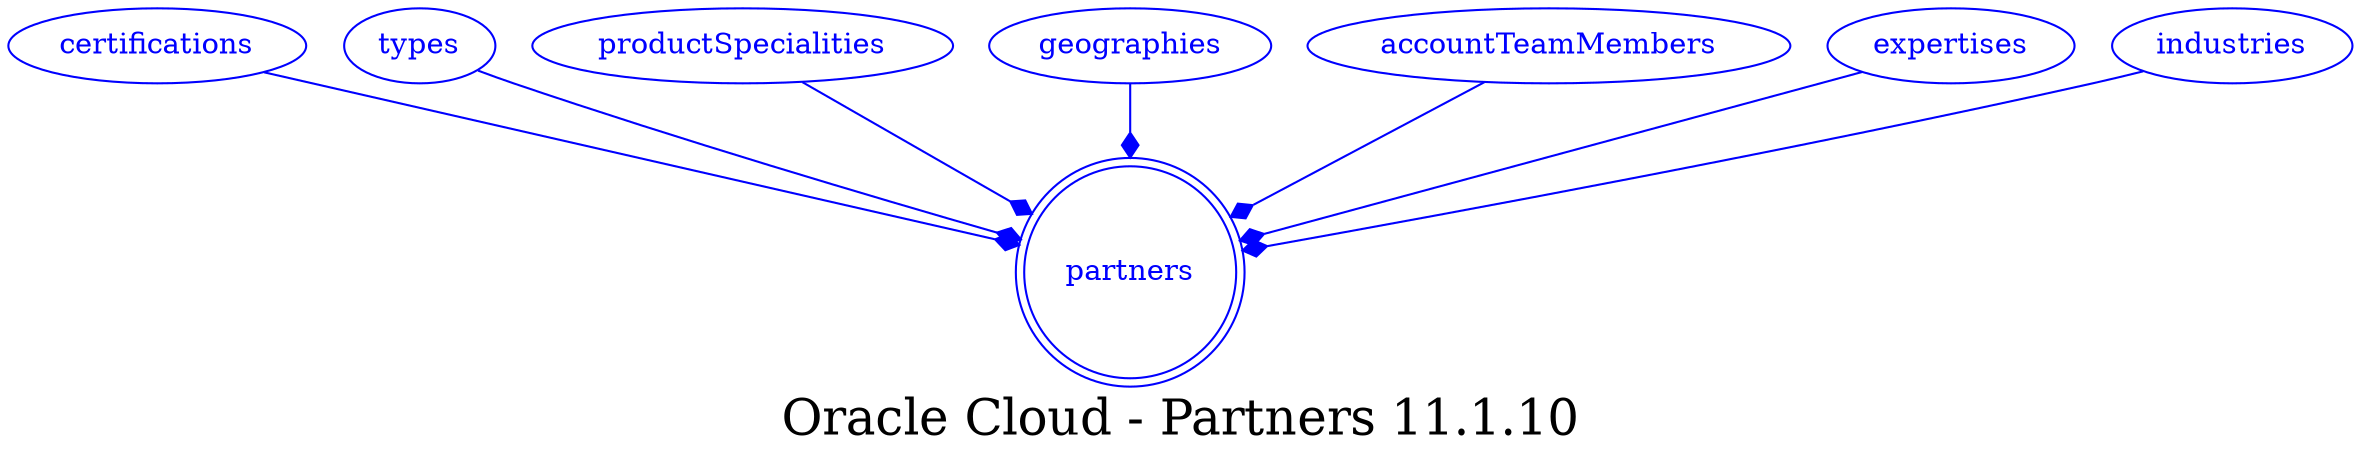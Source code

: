 digraph LexiconGraph {
graph[label="Oracle Cloud - Partners 11.1.10", fontsize=24]
splines=true
"partners" [color=blue, fontcolor=blue, shape=doublecircle]
"certifications" -> "partners" [color=blue, fontcolor=blue, arrowhead=diamond, arrowtail=none]
"certifications" [color=blue, fontcolor=blue, shape=ellipse]
"types" -> "partners" [color=blue, fontcolor=blue, arrowhead=diamond, arrowtail=none]
"types" [color=blue, fontcolor=blue, shape=ellipse]
"productSpecialities" -> "partners" [color=blue, fontcolor=blue, arrowhead=diamond, arrowtail=none]
"productSpecialities" [color=blue, fontcolor=blue, shape=ellipse]
"geographies" -> "partners" [color=blue, fontcolor=blue, arrowhead=diamond, arrowtail=none]
"geographies" [color=blue, fontcolor=blue, shape=ellipse]
"accountTeamMembers" -> "partners" [color=blue, fontcolor=blue, arrowhead=diamond, arrowtail=none]
"accountTeamMembers" [color=blue, fontcolor=blue, shape=ellipse]
"expertises" -> "partners" [color=blue, fontcolor=blue, arrowhead=diamond, arrowtail=none]
"expertises" [color=blue, fontcolor=blue, shape=ellipse]
"industries" -> "partners" [color=blue, fontcolor=blue, arrowhead=diamond, arrowtail=none]
"industries" [color=blue, fontcolor=blue, shape=ellipse]
}
